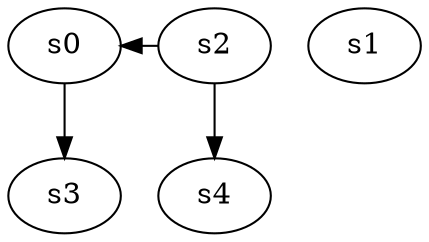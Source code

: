 digraph game_0919_complex_5 {
    s0 [name="s0", player=0];
    s1 [name="s1", player=0, target=1];
    s2 [name="s2", player=0];
    s3 [name="s3", player=1, target=1];
    s4 [name="s4", player=0];

    s0 -> s3;
    s2 -> s0 [constraint="!(time % 2 == 0)"];
    s2 -> s4;
}
